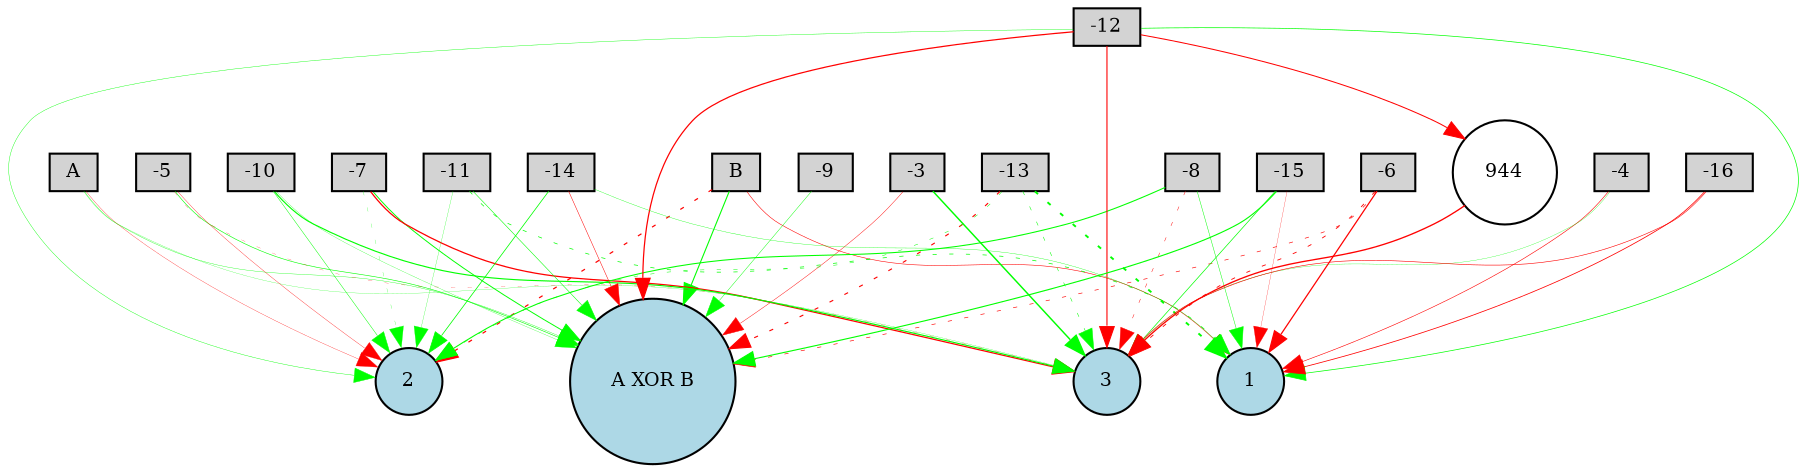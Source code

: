 digraph {
	node [fontsize=9 height=0.2 shape=circle width=0.2]
	A [fillcolor=lightgray shape=box style=filled]
	B [fillcolor=lightgray shape=box style=filled]
	-3 [fillcolor=lightgray shape=box style=filled]
	-4 [fillcolor=lightgray shape=box style=filled]
	-5 [fillcolor=lightgray shape=box style=filled]
	-6 [fillcolor=lightgray shape=box style=filled]
	-7 [fillcolor=lightgray shape=box style=filled]
	-8 [fillcolor=lightgray shape=box style=filled]
	-9 [fillcolor=lightgray shape=box style=filled]
	-10 [fillcolor=lightgray shape=box style=filled]
	-11 [fillcolor=lightgray shape=box style=filled]
	-12 [fillcolor=lightgray shape=box style=filled]
	-13 [fillcolor=lightgray shape=box style=filled]
	-14 [fillcolor=lightgray shape=box style=filled]
	-15 [fillcolor=lightgray shape=box style=filled]
	-16 [fillcolor=lightgray shape=box style=filled]
	"A XOR B" [fillcolor=lightblue style=filled]
	1 [fillcolor=lightblue style=filled]
	2 [fillcolor=lightblue style=filled]
	3 [fillcolor=lightblue style=filled]
	944 [fillcolor=white style=filled]
	A -> "A XOR B" [color=green penwidth=0.1639337136706937 style=solid]
	A -> 2 [color=red penwidth=0.14122679429629853 style=solid]
	A -> 3 [color=green penwidth=0.11116248276747565 style=solid]
	B -> "A XOR B" [color=green penwidth=0.5212693313723435 style=solid]
	B -> 1 [color=red penwidth=0.2640267969658522 style=solid]
	B -> 2 [color=red penwidth=0.583480601362157 style=dotted]
	-3 -> "A XOR B" [color=red penwidth=0.21072432756284992 style=solid]
	-3 -> 3 [color=green penwidth=0.7006010893536925 style=solid]
	-4 -> 1 [color=red penwidth=0.2816164164918531 style=solid]
	-4 -> 3 [color=green penwidth=0.13877497508605877 style=solid]
	-5 -> "A XOR B" [color=green penwidth=0.28104305942852137 style=solid]
	-5 -> 2 [color=red penwidth=0.16023747112712822 style=solid]
	-5 -> 3 [color=red penwidth=0.10553557452845211 style=dotted]
	-6 -> "A XOR B" [color=red penwidth=0.30751602327455996 style=dotted]
	-6 -> 1 [color=red penwidth=0.5969883773419449 style=solid]
	-6 -> 3 [color=red penwidth=0.411155835479206 style=dotted]
	-7 -> "A XOR B" [color=green penwidth=0.4561582623829301 style=solid]
	-7 -> 2 [color=green penwidth=0.11908285602806153 style=dotted]
	-7 -> 3 [color=red penwidth=0.6052180806658712 style=solid]
	-8 -> 1 [color=green penwidth=0.22670080425773634 style=solid]
	-8 -> 2 [color=green penwidth=0.5100071398397212 style=solid]
	-8 -> 3 [color=red penwidth=0.22140970957320374 style=dotted]
	-9 -> "A XOR B" [color=green penwidth=0.2121966653756501 style=solid]
	-10 -> "A XOR B" [color=green penwidth=0.12823469561588471 style=solid]
	-10 -> 2 [color=green penwidth=0.22819245910720673 style=solid]
	-10 -> 3 [color=green penwidth=0.5433696834264411 style=solid]
	-11 -> "A XOR B" [color=green penwidth=0.26504841708061233 style=solid]
	-11 -> 1 [color=green penwidth=0.33845307898903015 style=dotted]
	-12 -> 1 [color=green penwidth=0.33566635308076453 style=solid]
	-12 -> 2 [color=green penwidth=0.19312411802968005 style=solid]
	-12 -> 3 [color=red penwidth=0.5272011229821539 style=solid]
	-13 -> "A XOR B" [color=red penwidth=0.5421281811134866 style=dotted]
	-13 -> 1 [color=green penwidth=0.9159232502992377 style=dotted]
	-13 -> 2 [color=green penwidth=0.22632109879409082 style=dotted]
	-13 -> 3 [color=green penwidth=0.24974309088179053 style=dotted]
	-14 -> "A XOR B" [color=red penwidth=0.23715900736522283 style=solid]
	-14 -> 1 [color=green penwidth=0.16353086944849304 style=solid]
	-14 -> 2 [color=green penwidth=0.368868084955031 style=solid]
	-15 -> "A XOR B" [color=green penwidth=0.533520685581546 style=solid]
	-15 -> 1 [color=red penwidth=0.11906602269959772 style=solid]
	-15 -> 3 [color=green penwidth=0.3343367256559765 style=solid]
	-16 -> 1 [color=red penwidth=0.3743266250248509 style=solid]
	-16 -> 3 [color=red penwidth=0.28048757177803835 style=solid]
	-12 -> "A XOR B" [color=red penwidth=0.5900595492405398 style=solid]
	-12 -> 944 [color=red penwidth=0.4878414951058543 style=solid]
	944 -> 3 [color=red penwidth=0.6361846632979459 style=solid]
	-11 -> 2 [color=green penwidth=0.12282373898695527 style=solid]
}
